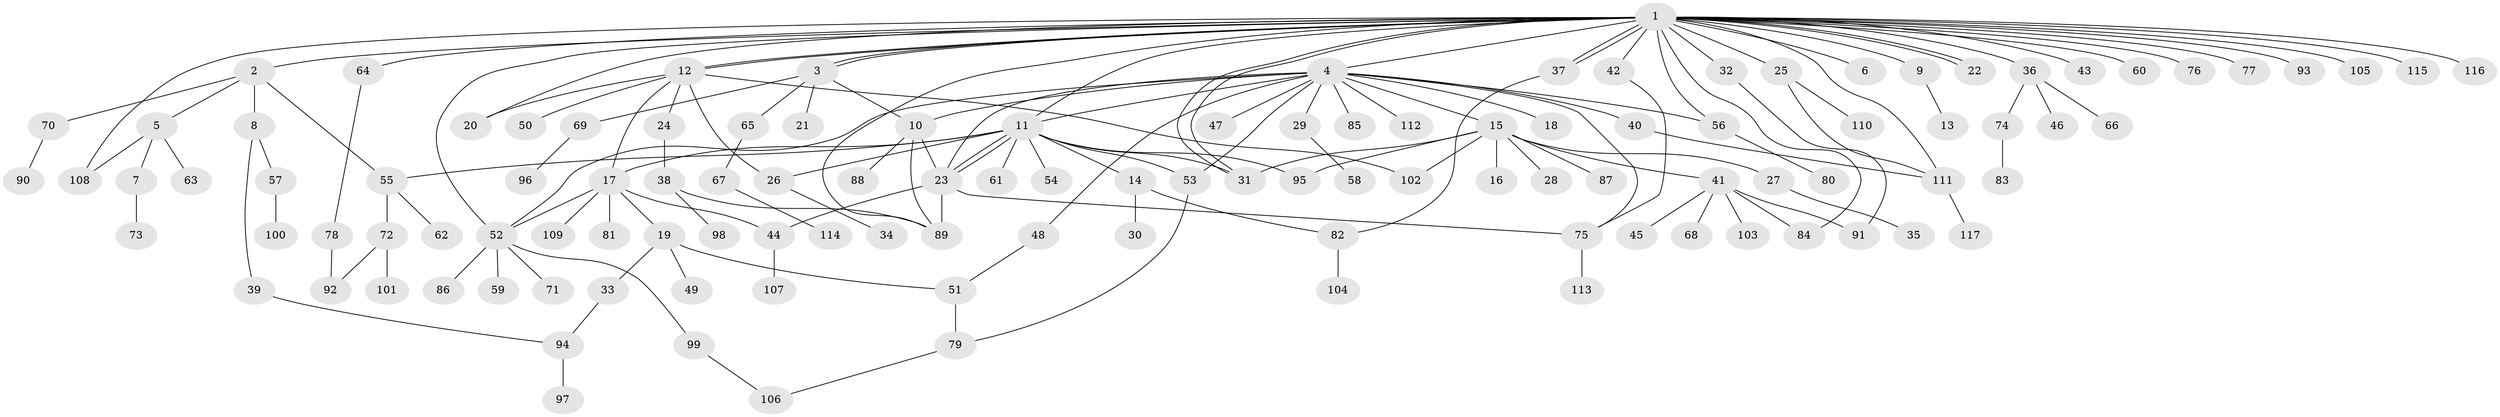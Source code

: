 // Generated by graph-tools (version 1.1) at 2025/47/03/09/25 04:47:35]
// undirected, 117 vertices, 155 edges
graph export_dot {
graph [start="1"]
  node [color=gray90,style=filled];
  1;
  2;
  3;
  4;
  5;
  6;
  7;
  8;
  9;
  10;
  11;
  12;
  13;
  14;
  15;
  16;
  17;
  18;
  19;
  20;
  21;
  22;
  23;
  24;
  25;
  26;
  27;
  28;
  29;
  30;
  31;
  32;
  33;
  34;
  35;
  36;
  37;
  38;
  39;
  40;
  41;
  42;
  43;
  44;
  45;
  46;
  47;
  48;
  49;
  50;
  51;
  52;
  53;
  54;
  55;
  56;
  57;
  58;
  59;
  60;
  61;
  62;
  63;
  64;
  65;
  66;
  67;
  68;
  69;
  70;
  71;
  72;
  73;
  74;
  75;
  76;
  77;
  78;
  79;
  80;
  81;
  82;
  83;
  84;
  85;
  86;
  87;
  88;
  89;
  90;
  91;
  92;
  93;
  94;
  95;
  96;
  97;
  98;
  99;
  100;
  101;
  102;
  103;
  104;
  105;
  106;
  107;
  108;
  109;
  110;
  111;
  112;
  113;
  114;
  115;
  116;
  117;
  1 -- 2;
  1 -- 3;
  1 -- 3;
  1 -- 4;
  1 -- 6;
  1 -- 9;
  1 -- 11;
  1 -- 12;
  1 -- 12;
  1 -- 20;
  1 -- 22;
  1 -- 22;
  1 -- 25;
  1 -- 31;
  1 -- 31;
  1 -- 32;
  1 -- 36;
  1 -- 37;
  1 -- 37;
  1 -- 42;
  1 -- 43;
  1 -- 52;
  1 -- 56;
  1 -- 60;
  1 -- 64;
  1 -- 76;
  1 -- 77;
  1 -- 84;
  1 -- 89;
  1 -- 93;
  1 -- 105;
  1 -- 108;
  1 -- 111;
  1 -- 115;
  1 -- 116;
  2 -- 5;
  2 -- 8;
  2 -- 55;
  2 -- 70;
  3 -- 10;
  3 -- 21;
  3 -- 65;
  3 -- 69;
  4 -- 10;
  4 -- 11;
  4 -- 15;
  4 -- 18;
  4 -- 23;
  4 -- 29;
  4 -- 40;
  4 -- 47;
  4 -- 48;
  4 -- 52;
  4 -- 53;
  4 -- 56;
  4 -- 75;
  4 -- 85;
  4 -- 112;
  5 -- 7;
  5 -- 63;
  5 -- 108;
  7 -- 73;
  8 -- 39;
  8 -- 57;
  9 -- 13;
  10 -- 23;
  10 -- 88;
  10 -- 89;
  11 -- 14;
  11 -- 17;
  11 -- 23;
  11 -- 23;
  11 -- 26;
  11 -- 31;
  11 -- 53;
  11 -- 54;
  11 -- 55;
  11 -- 61;
  11 -- 95;
  12 -- 17;
  12 -- 20;
  12 -- 24;
  12 -- 26;
  12 -- 50;
  12 -- 102;
  14 -- 30;
  14 -- 82;
  15 -- 16;
  15 -- 27;
  15 -- 28;
  15 -- 31;
  15 -- 41;
  15 -- 87;
  15 -- 95;
  15 -- 102;
  17 -- 19;
  17 -- 44;
  17 -- 52;
  17 -- 81;
  17 -- 109;
  19 -- 33;
  19 -- 49;
  19 -- 51;
  23 -- 44;
  23 -- 75;
  23 -- 89;
  24 -- 38;
  25 -- 110;
  25 -- 111;
  26 -- 34;
  27 -- 35;
  29 -- 58;
  32 -- 91;
  33 -- 94;
  36 -- 46;
  36 -- 66;
  36 -- 74;
  37 -- 82;
  38 -- 89;
  38 -- 98;
  39 -- 94;
  40 -- 111;
  41 -- 45;
  41 -- 68;
  41 -- 84;
  41 -- 91;
  41 -- 103;
  42 -- 75;
  44 -- 107;
  48 -- 51;
  51 -- 79;
  52 -- 59;
  52 -- 71;
  52 -- 86;
  52 -- 99;
  53 -- 79;
  55 -- 62;
  55 -- 72;
  56 -- 80;
  57 -- 100;
  64 -- 78;
  65 -- 67;
  67 -- 114;
  69 -- 96;
  70 -- 90;
  72 -- 92;
  72 -- 101;
  74 -- 83;
  75 -- 113;
  78 -- 92;
  79 -- 106;
  82 -- 104;
  94 -- 97;
  99 -- 106;
  111 -- 117;
}
